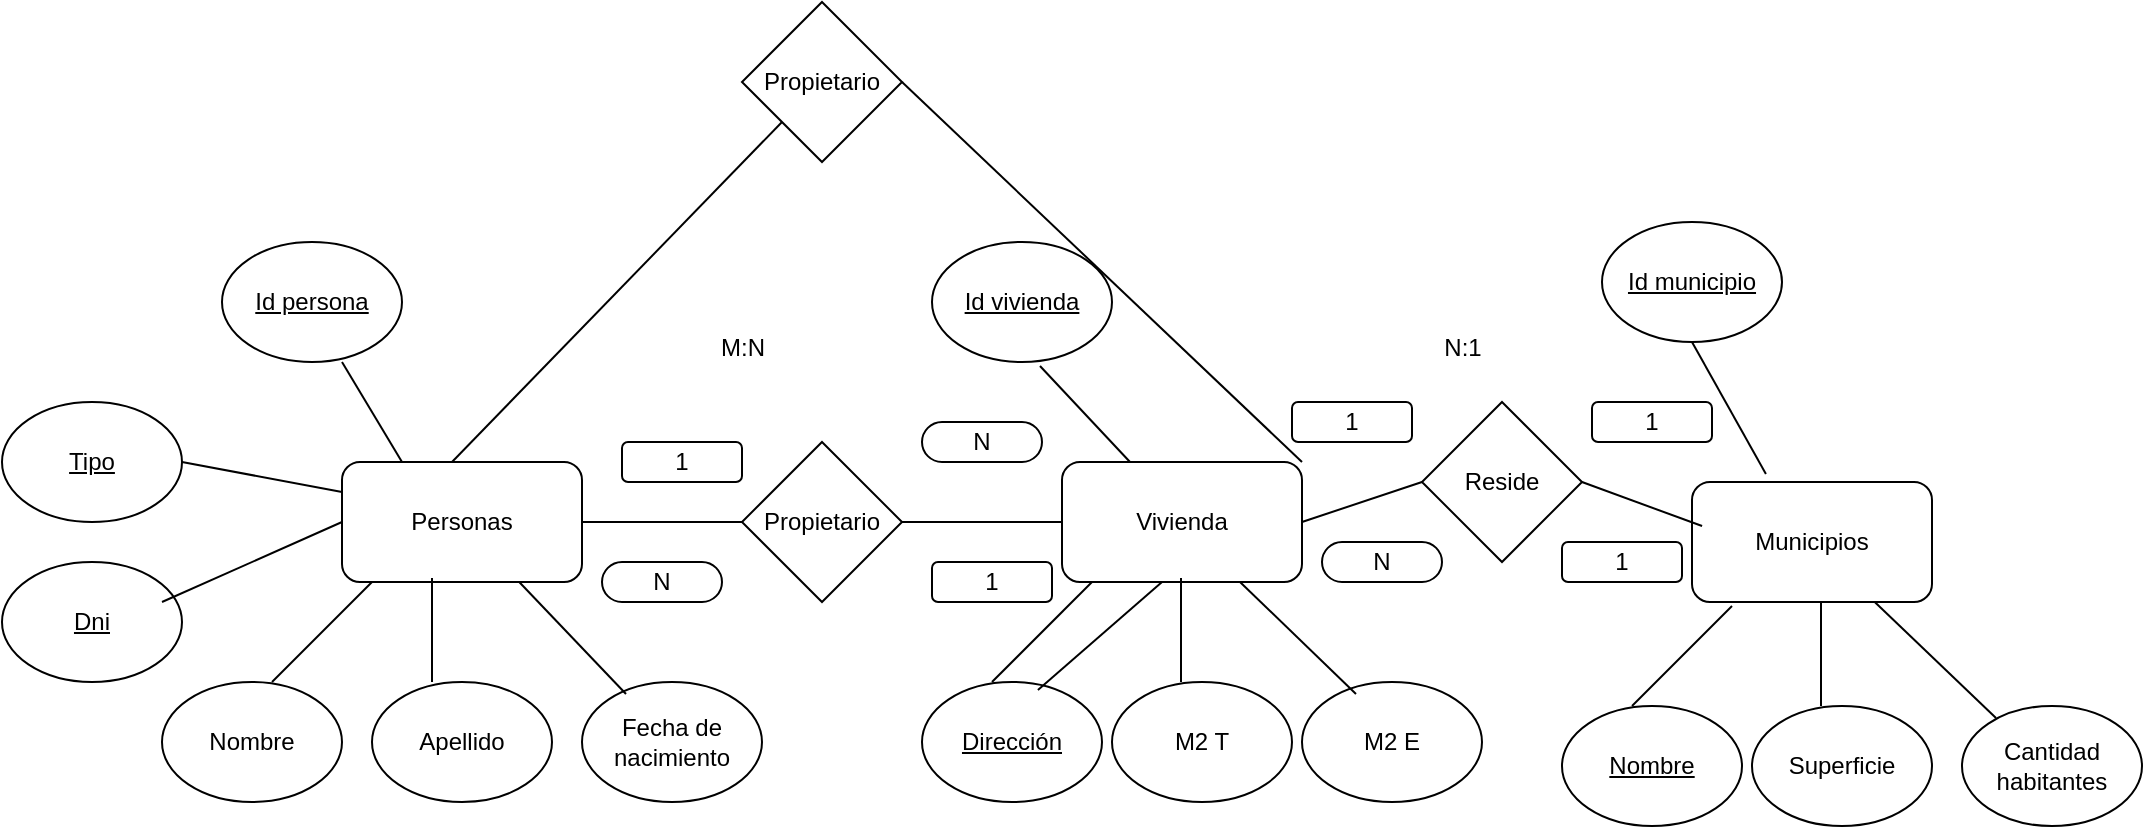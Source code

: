 <mxfile version="24.7.10">
  <diagram name="Página-1" id="nxUQSbwl1u7Zh3K72qwO">
    <mxGraphModel dx="1941" dy="1603" grid="1" gridSize="10" guides="1" tooltips="1" connect="1" arrows="1" fold="1" page="1" pageScale="1" pageWidth="827" pageHeight="1169" math="0" shadow="0">
      <root>
        <mxCell id="0" />
        <mxCell id="1" parent="0" />
        <mxCell id="Cv7cW8RBHG4uCMVtWFDh-1" value="Fecha de nacimiento" style="ellipse;whiteSpace=wrap;html=1;" vertex="1" parent="1">
          <mxGeometry x="140" y="150" width="90" height="60" as="geometry" />
        </mxCell>
        <mxCell id="Cv7cW8RBHG4uCMVtWFDh-2" value="Nombre" style="ellipse;whiteSpace=wrap;html=1;" vertex="1" parent="1">
          <mxGeometry x="-70" y="150" width="90" height="60" as="geometry" />
        </mxCell>
        <mxCell id="Cv7cW8RBHG4uCMVtWFDh-3" value="Apellido" style="ellipse;whiteSpace=wrap;html=1;" vertex="1" parent="1">
          <mxGeometry x="35" y="150" width="90" height="60" as="geometry" />
        </mxCell>
        <mxCell id="Cv7cW8RBHG4uCMVtWFDh-6" value="Personas" style="rounded=1;whiteSpace=wrap;html=1;" vertex="1" parent="1">
          <mxGeometry x="20" y="40" width="120" height="60" as="geometry" />
        </mxCell>
        <mxCell id="Cv7cW8RBHG4uCMVtWFDh-7" value="Municipios" style="rounded=1;whiteSpace=wrap;html=1;" vertex="1" parent="1">
          <mxGeometry x="695" y="50" width="120" height="60" as="geometry" />
        </mxCell>
        <mxCell id="Cv7cW8RBHG4uCMVtWFDh-8" value="Vivienda" style="rounded=1;whiteSpace=wrap;html=1;" vertex="1" parent="1">
          <mxGeometry x="380" y="40" width="120" height="60" as="geometry" />
        </mxCell>
        <mxCell id="Cv7cW8RBHG4uCMVtWFDh-9" value="" style="endArrow=none;html=1;rounded=0;exitX=0.3;exitY=0.1;exitDx=0;exitDy=0;exitPerimeter=0;" edge="1" parent="1" target="Cv7cW8RBHG4uCMVtWFDh-6">
          <mxGeometry width="50" height="50" relative="1" as="geometry">
            <mxPoint x="162" y="156" as="sourcePoint" />
            <mxPoint x="205" y="100" as="targetPoint" />
          </mxGeometry>
        </mxCell>
        <mxCell id="Cv7cW8RBHG4uCMVtWFDh-10" value="" style="endArrow=none;html=1;rounded=0;entryX=0.375;entryY=0.967;entryDx=0;entryDy=0;entryPerimeter=0;" edge="1" parent="1" target="Cv7cW8RBHG4uCMVtWFDh-6">
          <mxGeometry width="50" height="50" relative="1" as="geometry">
            <mxPoint x="65" y="150" as="sourcePoint" />
            <mxPoint x="115" y="100" as="targetPoint" />
          </mxGeometry>
        </mxCell>
        <mxCell id="Cv7cW8RBHG4uCMVtWFDh-11" value="" style="endArrow=none;html=1;rounded=0;" edge="1" parent="1">
          <mxGeometry width="50" height="50" relative="1" as="geometry">
            <mxPoint x="-15" y="150" as="sourcePoint" />
            <mxPoint x="35" y="100" as="targetPoint" />
          </mxGeometry>
        </mxCell>
        <mxCell id="Cv7cW8RBHG4uCMVtWFDh-12" value="M2 E" style="ellipse;whiteSpace=wrap;html=1;" vertex="1" parent="1">
          <mxGeometry x="500" y="150" width="90" height="60" as="geometry" />
        </mxCell>
        <mxCell id="Cv7cW8RBHG4uCMVtWFDh-13" value="&lt;u&gt;Dirección&lt;/u&gt;" style="ellipse;whiteSpace=wrap;html=1;" vertex="1" parent="1">
          <mxGeometry x="310" y="150" width="90" height="60" as="geometry" />
        </mxCell>
        <mxCell id="Cv7cW8RBHG4uCMVtWFDh-14" value="M2 T" style="ellipse;whiteSpace=wrap;html=1;" vertex="1" parent="1">
          <mxGeometry x="405" y="150" width="90" height="60" as="geometry" />
        </mxCell>
        <mxCell id="Cv7cW8RBHG4uCMVtWFDh-15" value="" style="endArrow=none;html=1;rounded=0;exitX=0.3;exitY=0.1;exitDx=0;exitDy=0;exitPerimeter=0;" edge="1" parent="1" source="Cv7cW8RBHG4uCMVtWFDh-12">
          <mxGeometry width="50" height="50" relative="1" as="geometry">
            <mxPoint x="515" y="150" as="sourcePoint" />
            <mxPoint x="469" y="100" as="targetPoint" />
          </mxGeometry>
        </mxCell>
        <mxCell id="Cv7cW8RBHG4uCMVtWFDh-16" value="" style="endArrow=none;html=1;rounded=0;entryX=0.375;entryY=0.967;entryDx=0;entryDy=0;entryPerimeter=0;" edge="1" parent="1">
          <mxGeometry width="50" height="50" relative="1" as="geometry">
            <mxPoint x="439.5" y="150" as="sourcePoint" />
            <mxPoint x="439.5" y="98" as="targetPoint" />
          </mxGeometry>
        </mxCell>
        <mxCell id="Cv7cW8RBHG4uCMVtWFDh-17" value="" style="endArrow=none;html=1;rounded=0;" edge="1" parent="1">
          <mxGeometry width="50" height="50" relative="1" as="geometry">
            <mxPoint x="345" y="150" as="sourcePoint" />
            <mxPoint x="395" y="100" as="targetPoint" />
          </mxGeometry>
        </mxCell>
        <mxCell id="Cv7cW8RBHG4uCMVtWFDh-18" value="Propietario" style="rhombus;whiteSpace=wrap;html=1;" vertex="1" parent="1">
          <mxGeometry x="220" y="30" width="80" height="80" as="geometry" />
        </mxCell>
        <mxCell id="Cv7cW8RBHG4uCMVtWFDh-19" value="" style="endArrow=none;html=1;rounded=0;entryX=0;entryY=0.5;entryDx=0;entryDy=0;" edge="1" parent="1" target="Cv7cW8RBHG4uCMVtWFDh-18">
          <mxGeometry width="50" height="50" relative="1" as="geometry">
            <mxPoint x="140" y="70" as="sourcePoint" />
            <mxPoint x="190" y="20" as="targetPoint" />
          </mxGeometry>
        </mxCell>
        <mxCell id="Cv7cW8RBHG4uCMVtWFDh-20" value="" style="endArrow=none;html=1;rounded=0;entryX=0;entryY=0.5;entryDx=0;entryDy=0;" edge="1" parent="1" target="Cv7cW8RBHG4uCMVtWFDh-8">
          <mxGeometry width="50" height="50" relative="1" as="geometry">
            <mxPoint x="300" y="70" as="sourcePoint" />
            <mxPoint x="350" y="20" as="targetPoint" />
          </mxGeometry>
        </mxCell>
        <mxCell id="Cv7cW8RBHG4uCMVtWFDh-21" value="&lt;u&gt;Dni&lt;/u&gt;" style="ellipse;whiteSpace=wrap;html=1;" vertex="1" parent="1">
          <mxGeometry x="-150" y="90" width="90" height="60" as="geometry" />
        </mxCell>
        <mxCell id="Cv7cW8RBHG4uCMVtWFDh-22" value="" style="endArrow=none;html=1;rounded=0;entryX=0;entryY=0.5;entryDx=0;entryDy=0;" edge="1" parent="1" target="Cv7cW8RBHG4uCMVtWFDh-6">
          <mxGeometry width="50" height="50" relative="1" as="geometry">
            <mxPoint x="-70" y="110" as="sourcePoint" />
            <mxPoint x="-20" y="60" as="targetPoint" />
          </mxGeometry>
        </mxCell>
        <mxCell id="Cv7cW8RBHG4uCMVtWFDh-23" value="&lt;u&gt;Tipo&lt;/u&gt;" style="ellipse;whiteSpace=wrap;html=1;" vertex="1" parent="1">
          <mxGeometry x="-150" y="10" width="90" height="60" as="geometry" />
        </mxCell>
        <mxCell id="Cv7cW8RBHG4uCMVtWFDh-24" value="&lt;u&gt;Nombre&lt;/u&gt;" style="ellipse;whiteSpace=wrap;html=1;" vertex="1" parent="1">
          <mxGeometry x="630" y="162" width="90" height="60" as="geometry" />
        </mxCell>
        <mxCell id="Cv7cW8RBHG4uCMVtWFDh-25" value="Superficie" style="ellipse;whiteSpace=wrap;html=1;" vertex="1" parent="1">
          <mxGeometry x="725" y="162" width="90" height="60" as="geometry" />
        </mxCell>
        <mxCell id="Cv7cW8RBHG4uCMVtWFDh-26" value="" style="endArrow=none;html=1;rounded=0;exitX=0.3;exitY=0.1;exitDx=0;exitDy=0;exitPerimeter=0;" edge="1" parent="1" target="Cv7cW8RBHG4uCMVtWFDh-7">
          <mxGeometry width="50" height="50" relative="1" as="geometry">
            <mxPoint x="847" y="168" as="sourcePoint" />
            <mxPoint x="789" y="112" as="targetPoint" />
          </mxGeometry>
        </mxCell>
        <mxCell id="Cv7cW8RBHG4uCMVtWFDh-27" value="" style="endArrow=none;html=1;rounded=0;entryX=0.375;entryY=0.967;entryDx=0;entryDy=0;entryPerimeter=0;" edge="1" parent="1">
          <mxGeometry width="50" height="50" relative="1" as="geometry">
            <mxPoint x="759.5" y="162" as="sourcePoint" />
            <mxPoint x="759.5" y="110" as="targetPoint" />
          </mxGeometry>
        </mxCell>
        <mxCell id="Cv7cW8RBHG4uCMVtWFDh-28" value="" style="endArrow=none;html=1;rounded=0;" edge="1" parent="1">
          <mxGeometry width="50" height="50" relative="1" as="geometry">
            <mxPoint x="665" y="162" as="sourcePoint" />
            <mxPoint x="715" y="112" as="targetPoint" />
          </mxGeometry>
        </mxCell>
        <mxCell id="Cv7cW8RBHG4uCMVtWFDh-29" value="Cantidad habitantes" style="ellipse;whiteSpace=wrap;html=1;" vertex="1" parent="1">
          <mxGeometry x="830" y="162" width="90" height="60" as="geometry" />
        </mxCell>
        <mxCell id="Cv7cW8RBHG4uCMVtWFDh-30" value="" style="endArrow=none;html=1;rounded=0;entryX=0;entryY=0.25;entryDx=0;entryDy=0;" edge="1" parent="1" target="Cv7cW8RBHG4uCMVtWFDh-6">
          <mxGeometry width="50" height="50" relative="1" as="geometry">
            <mxPoint x="-60" y="40" as="sourcePoint" />
            <mxPoint x="-10" y="-10" as="targetPoint" />
          </mxGeometry>
        </mxCell>
        <mxCell id="Cv7cW8RBHG4uCMVtWFDh-31" value="&lt;u&gt;Id persona&lt;/u&gt;" style="ellipse;whiteSpace=wrap;html=1;" vertex="1" parent="1">
          <mxGeometry x="-40" y="-70" width="90" height="60" as="geometry" />
        </mxCell>
        <mxCell id="Cv7cW8RBHG4uCMVtWFDh-32" value="" style="endArrow=none;html=1;rounded=0;exitX=0.25;exitY=0;exitDx=0;exitDy=0;" edge="1" parent="1" source="Cv7cW8RBHG4uCMVtWFDh-6">
          <mxGeometry width="50" height="50" relative="1" as="geometry">
            <mxPoint x="-30" y="40" as="sourcePoint" />
            <mxPoint x="20" y="-10" as="targetPoint" />
          </mxGeometry>
        </mxCell>
        <mxCell id="Cv7cW8RBHG4uCMVtWFDh-33" value="Reside" style="rhombus;whiteSpace=wrap;html=1;" vertex="1" parent="1">
          <mxGeometry x="560" y="10" width="80" height="80" as="geometry" />
        </mxCell>
        <mxCell id="Cv7cW8RBHG4uCMVtWFDh-34" value="" style="endArrow=none;html=1;rounded=0;entryX=0;entryY=0.5;entryDx=0;entryDy=0;" edge="1" parent="1" target="Cv7cW8RBHG4uCMVtWFDh-33">
          <mxGeometry width="50" height="50" relative="1" as="geometry">
            <mxPoint x="500" y="70" as="sourcePoint" />
            <mxPoint x="550" y="20" as="targetPoint" />
          </mxGeometry>
        </mxCell>
        <mxCell id="Cv7cW8RBHG4uCMVtWFDh-36" value="" style="endArrow=none;html=1;rounded=0;exitX=0.644;exitY=0.067;exitDx=0;exitDy=0;exitPerimeter=0;" edge="1" parent="1" source="Cv7cW8RBHG4uCMVtWFDh-13">
          <mxGeometry width="50" height="50" relative="1" as="geometry">
            <mxPoint x="380" y="150" as="sourcePoint" />
            <mxPoint x="430" y="100" as="targetPoint" />
          </mxGeometry>
        </mxCell>
        <mxCell id="Cv7cW8RBHG4uCMVtWFDh-37" value="" style="endArrow=none;html=1;rounded=0;entryX=0.042;entryY=0.367;entryDx=0;entryDy=0;entryPerimeter=0;" edge="1" parent="1" target="Cv7cW8RBHG4uCMVtWFDh-7">
          <mxGeometry width="50" height="50" relative="1" as="geometry">
            <mxPoint x="640" y="50" as="sourcePoint" />
            <mxPoint x="690" as="targetPoint" />
          </mxGeometry>
        </mxCell>
        <mxCell id="Cv7cW8RBHG4uCMVtWFDh-38" value="&lt;u&gt;Id vivienda&lt;/u&gt;" style="ellipse;whiteSpace=wrap;html=1;" vertex="1" parent="1">
          <mxGeometry x="315" y="-70" width="90" height="60" as="geometry" />
        </mxCell>
        <mxCell id="Cv7cW8RBHG4uCMVtWFDh-39" value="" style="endArrow=none;html=1;rounded=0;entryX=0.6;entryY=1.033;entryDx=0;entryDy=0;entryPerimeter=0;" edge="1" parent="1" target="Cv7cW8RBHG4uCMVtWFDh-38">
          <mxGeometry width="50" height="50" relative="1" as="geometry">
            <mxPoint x="414" y="40" as="sourcePoint" />
            <mxPoint x="375" y="-4.02" as="targetPoint" />
          </mxGeometry>
        </mxCell>
        <mxCell id="Cv7cW8RBHG4uCMVtWFDh-40" value="&lt;u&gt;Id municipio&lt;/u&gt;" style="ellipse;whiteSpace=wrap;html=1;" vertex="1" parent="1">
          <mxGeometry x="650" y="-80" width="90" height="60" as="geometry" />
        </mxCell>
        <mxCell id="Cv7cW8RBHG4uCMVtWFDh-41" value="" style="endArrow=none;html=1;rounded=0;entryX=0.6;entryY=1.033;entryDx=0;entryDy=0;entryPerimeter=0;exitX=0.308;exitY=-0.067;exitDx=0;exitDy=0;exitPerimeter=0;" edge="1" parent="1" source="Cv7cW8RBHG4uCMVtWFDh-7">
          <mxGeometry width="50" height="50" relative="1" as="geometry">
            <mxPoint x="740" y="28" as="sourcePoint" />
            <mxPoint x="695" y="-20" as="targetPoint" />
          </mxGeometry>
        </mxCell>
        <mxCell id="Cv7cW8RBHG4uCMVtWFDh-42" value="1" style="rounded=1;whiteSpace=wrap;html=1;" vertex="1" parent="1">
          <mxGeometry x="495" y="10" width="60" height="20" as="geometry" />
        </mxCell>
        <mxCell id="Cv7cW8RBHG4uCMVtWFDh-43" value="1" style="rounded=1;whiteSpace=wrap;html=1;" vertex="1" parent="1">
          <mxGeometry x="645" y="10" width="60" height="20" as="geometry" />
        </mxCell>
        <mxCell id="Cv7cW8RBHG4uCMVtWFDh-44" value="1" style="rounded=1;whiteSpace=wrap;html=1;" vertex="1" parent="1">
          <mxGeometry x="630" y="80" width="60" height="20" as="geometry" />
        </mxCell>
        <mxCell id="Cv7cW8RBHG4uCMVtWFDh-45" value="N" style="rounded=1;whiteSpace=wrap;html=1;arcSize=50;" vertex="1" parent="1">
          <mxGeometry x="510" y="80" width="60" height="20" as="geometry" />
        </mxCell>
        <mxCell id="Cv7cW8RBHG4uCMVtWFDh-46" value="1" style="rounded=1;whiteSpace=wrap;html=1;" vertex="1" parent="1">
          <mxGeometry x="160" y="30" width="60" height="20" as="geometry" />
        </mxCell>
        <mxCell id="Cv7cW8RBHG4uCMVtWFDh-47" value="N" style="rounded=1;whiteSpace=wrap;html=1;arcSize=50;" vertex="1" parent="1">
          <mxGeometry x="310" y="20" width="60" height="20" as="geometry" />
        </mxCell>
        <mxCell id="Cv7cW8RBHG4uCMVtWFDh-48" value="N" style="rounded=1;whiteSpace=wrap;html=1;arcSize=50;" vertex="1" parent="1">
          <mxGeometry x="150" y="90" width="60" height="20" as="geometry" />
        </mxCell>
        <mxCell id="Cv7cW8RBHG4uCMVtWFDh-49" value="1" style="rounded=1;whiteSpace=wrap;html=1;" vertex="1" parent="1">
          <mxGeometry x="315" y="90" width="60" height="20" as="geometry" />
        </mxCell>
        <mxCell id="Cv7cW8RBHG4uCMVtWFDh-50" value="M:N" style="text;html=1;align=center;verticalAlign=middle;resizable=0;points=[];autosize=1;strokeColor=none;fillColor=none;" vertex="1" parent="1">
          <mxGeometry x="195" y="-32" width="50" height="30" as="geometry" />
        </mxCell>
        <mxCell id="Cv7cW8RBHG4uCMVtWFDh-51" value="N:1" style="text;html=1;align=center;verticalAlign=middle;resizable=0;points=[];autosize=1;strokeColor=none;fillColor=none;" vertex="1" parent="1">
          <mxGeometry x="560" y="-32" width="40" height="30" as="geometry" />
        </mxCell>
        <mxCell id="Cv7cW8RBHG4uCMVtWFDh-52" value="Propietario" style="rhombus;whiteSpace=wrap;html=1;" vertex="1" parent="1">
          <mxGeometry x="220" y="-190" width="80" height="80" as="geometry" />
        </mxCell>
        <mxCell id="Cv7cW8RBHG4uCMVtWFDh-53" value="" style="endArrow=none;html=1;rounded=0;entryX=0;entryY=1;entryDx=0;entryDy=0;" edge="1" parent="1" target="Cv7cW8RBHG4uCMVtWFDh-52">
          <mxGeometry width="50" height="50" relative="1" as="geometry">
            <mxPoint x="75" y="40" as="sourcePoint" />
            <mxPoint x="125" y="-10" as="targetPoint" />
          </mxGeometry>
        </mxCell>
        <mxCell id="Cv7cW8RBHG4uCMVtWFDh-54" value="" style="endArrow=none;html=1;rounded=0;exitX=1;exitY=0;exitDx=0;exitDy=0;" edge="1" parent="1" source="Cv7cW8RBHG4uCMVtWFDh-8">
          <mxGeometry width="50" height="50" relative="1" as="geometry">
            <mxPoint x="250" y="-100" as="sourcePoint" />
            <mxPoint x="300" y="-150" as="targetPoint" />
          </mxGeometry>
        </mxCell>
      </root>
    </mxGraphModel>
  </diagram>
</mxfile>
